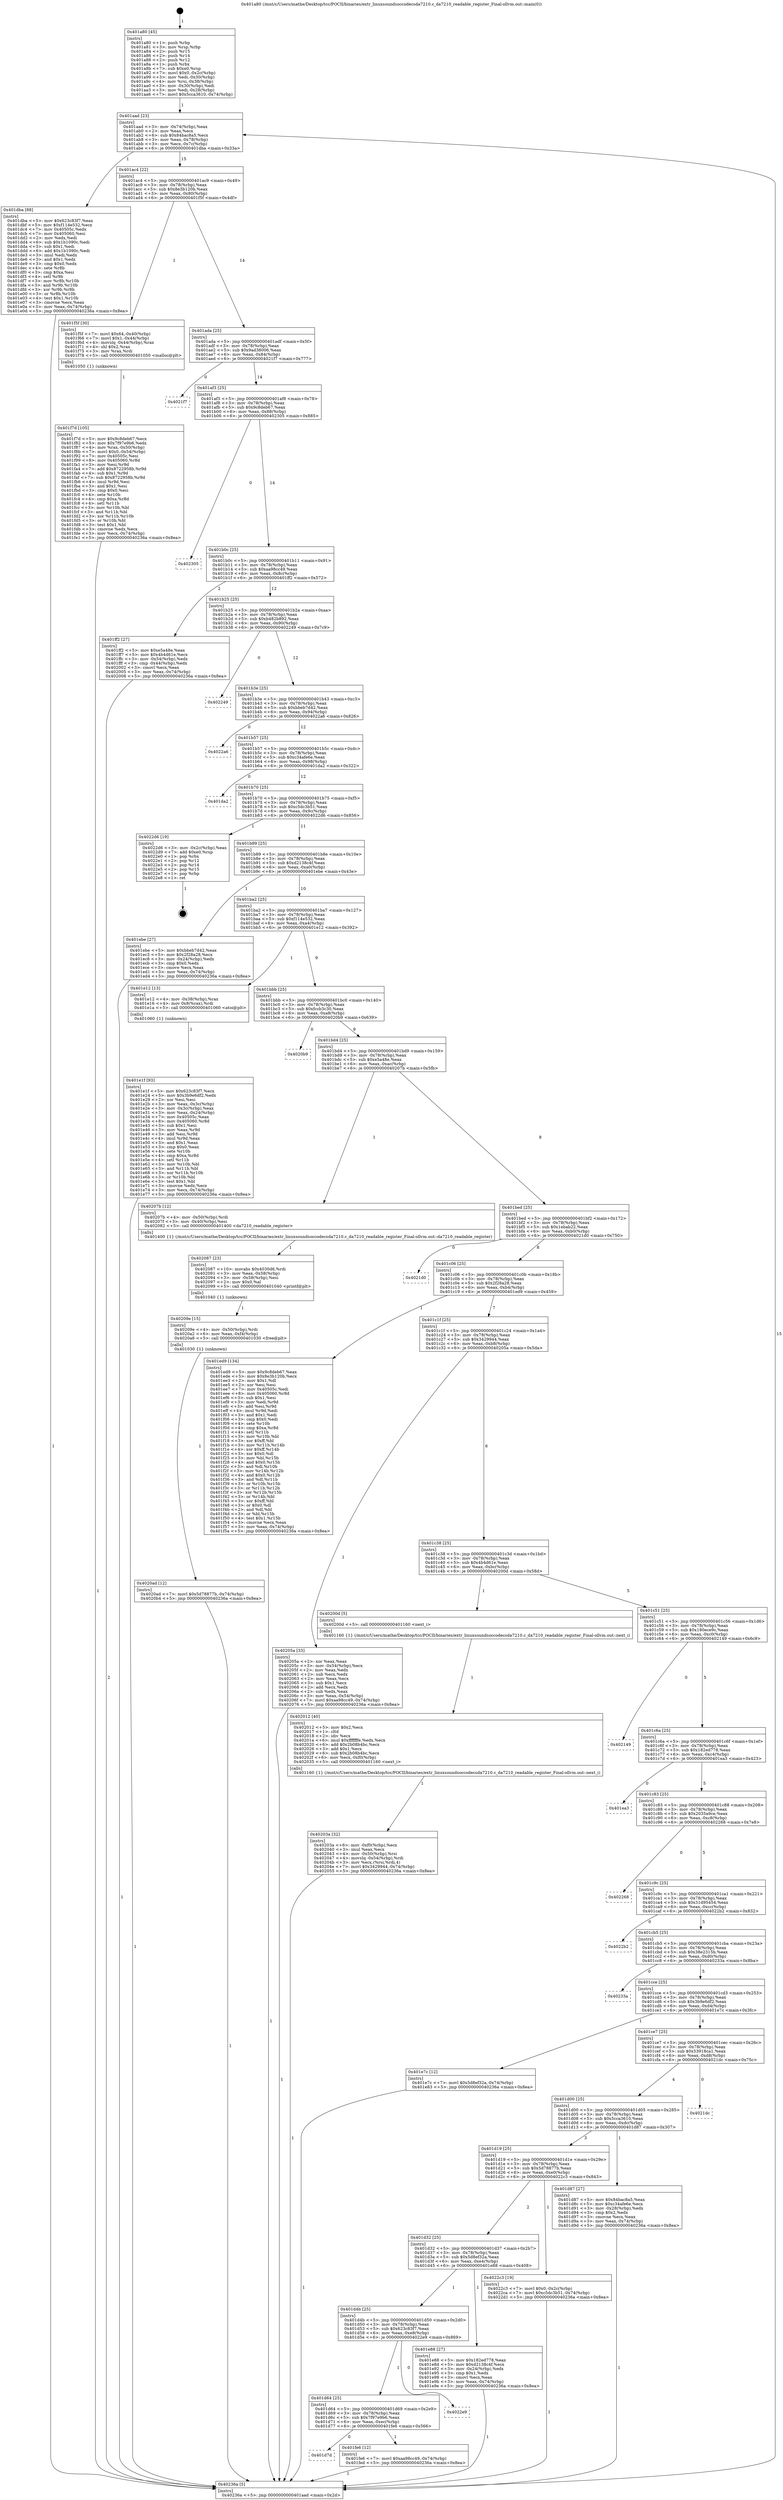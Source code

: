 digraph "0x401a80" {
  label = "0x401a80 (/mnt/c/Users/mathe/Desktop/tcc/POCII/binaries/extr_linuxsoundsoccodecsda7210.c_da7210_readable_register_Final-ollvm.out::main(0))"
  labelloc = "t"
  node[shape=record]

  Entry [label="",width=0.3,height=0.3,shape=circle,fillcolor=black,style=filled]
  "0x401aad" [label="{
     0x401aad [23]\l
     | [instrs]\l
     &nbsp;&nbsp;0x401aad \<+3\>: mov -0x74(%rbp),%eax\l
     &nbsp;&nbsp;0x401ab0 \<+2\>: mov %eax,%ecx\l
     &nbsp;&nbsp;0x401ab2 \<+6\>: sub $0x84bac8a5,%ecx\l
     &nbsp;&nbsp;0x401ab8 \<+3\>: mov %eax,-0x78(%rbp)\l
     &nbsp;&nbsp;0x401abb \<+3\>: mov %ecx,-0x7c(%rbp)\l
     &nbsp;&nbsp;0x401abe \<+6\>: je 0000000000401dba \<main+0x33a\>\l
  }"]
  "0x401dba" [label="{
     0x401dba [88]\l
     | [instrs]\l
     &nbsp;&nbsp;0x401dba \<+5\>: mov $0x623c83f7,%eax\l
     &nbsp;&nbsp;0x401dbf \<+5\>: mov $0xf114e532,%ecx\l
     &nbsp;&nbsp;0x401dc4 \<+7\>: mov 0x40505c,%edx\l
     &nbsp;&nbsp;0x401dcb \<+7\>: mov 0x405060,%esi\l
     &nbsp;&nbsp;0x401dd2 \<+2\>: mov %edx,%edi\l
     &nbsp;&nbsp;0x401dd4 \<+6\>: sub $0x1b1090c,%edi\l
     &nbsp;&nbsp;0x401dda \<+3\>: sub $0x1,%edi\l
     &nbsp;&nbsp;0x401ddd \<+6\>: add $0x1b1090c,%edi\l
     &nbsp;&nbsp;0x401de3 \<+3\>: imul %edi,%edx\l
     &nbsp;&nbsp;0x401de6 \<+3\>: and $0x1,%edx\l
     &nbsp;&nbsp;0x401de9 \<+3\>: cmp $0x0,%edx\l
     &nbsp;&nbsp;0x401dec \<+4\>: sete %r8b\l
     &nbsp;&nbsp;0x401df0 \<+3\>: cmp $0xa,%esi\l
     &nbsp;&nbsp;0x401df3 \<+4\>: setl %r9b\l
     &nbsp;&nbsp;0x401df7 \<+3\>: mov %r8b,%r10b\l
     &nbsp;&nbsp;0x401dfa \<+3\>: and %r9b,%r10b\l
     &nbsp;&nbsp;0x401dfd \<+3\>: xor %r9b,%r8b\l
     &nbsp;&nbsp;0x401e00 \<+3\>: or %r8b,%r10b\l
     &nbsp;&nbsp;0x401e03 \<+4\>: test $0x1,%r10b\l
     &nbsp;&nbsp;0x401e07 \<+3\>: cmovne %ecx,%eax\l
     &nbsp;&nbsp;0x401e0a \<+3\>: mov %eax,-0x74(%rbp)\l
     &nbsp;&nbsp;0x401e0d \<+5\>: jmp 000000000040236a \<main+0x8ea\>\l
  }"]
  "0x401ac4" [label="{
     0x401ac4 [22]\l
     | [instrs]\l
     &nbsp;&nbsp;0x401ac4 \<+5\>: jmp 0000000000401ac9 \<main+0x49\>\l
     &nbsp;&nbsp;0x401ac9 \<+3\>: mov -0x78(%rbp),%eax\l
     &nbsp;&nbsp;0x401acc \<+5\>: sub $0x8e3b120b,%eax\l
     &nbsp;&nbsp;0x401ad1 \<+3\>: mov %eax,-0x80(%rbp)\l
     &nbsp;&nbsp;0x401ad4 \<+6\>: je 0000000000401f5f \<main+0x4df\>\l
  }"]
  Exit [label="",width=0.3,height=0.3,shape=circle,fillcolor=black,style=filled,peripheries=2]
  "0x401f5f" [label="{
     0x401f5f [30]\l
     | [instrs]\l
     &nbsp;&nbsp;0x401f5f \<+7\>: movl $0x64,-0x40(%rbp)\l
     &nbsp;&nbsp;0x401f66 \<+7\>: movl $0x1,-0x44(%rbp)\l
     &nbsp;&nbsp;0x401f6d \<+4\>: movslq -0x44(%rbp),%rax\l
     &nbsp;&nbsp;0x401f71 \<+4\>: shl $0x2,%rax\l
     &nbsp;&nbsp;0x401f75 \<+3\>: mov %rax,%rdi\l
     &nbsp;&nbsp;0x401f78 \<+5\>: call 0000000000401050 \<malloc@plt\>\l
     | [calls]\l
     &nbsp;&nbsp;0x401050 \{1\} (unknown)\l
  }"]
  "0x401ada" [label="{
     0x401ada [25]\l
     | [instrs]\l
     &nbsp;&nbsp;0x401ada \<+5\>: jmp 0000000000401adf \<main+0x5f\>\l
     &nbsp;&nbsp;0x401adf \<+3\>: mov -0x78(%rbp),%eax\l
     &nbsp;&nbsp;0x401ae2 \<+5\>: sub $0x9ad38006,%eax\l
     &nbsp;&nbsp;0x401ae7 \<+6\>: mov %eax,-0x84(%rbp)\l
     &nbsp;&nbsp;0x401aed \<+6\>: je 00000000004021f7 \<main+0x777\>\l
  }"]
  "0x4020ad" [label="{
     0x4020ad [12]\l
     | [instrs]\l
     &nbsp;&nbsp;0x4020ad \<+7\>: movl $0x5d78877b,-0x74(%rbp)\l
     &nbsp;&nbsp;0x4020b4 \<+5\>: jmp 000000000040236a \<main+0x8ea\>\l
  }"]
  "0x4021f7" [label="{
     0x4021f7\l
  }", style=dashed]
  "0x401af3" [label="{
     0x401af3 [25]\l
     | [instrs]\l
     &nbsp;&nbsp;0x401af3 \<+5\>: jmp 0000000000401af8 \<main+0x78\>\l
     &nbsp;&nbsp;0x401af8 \<+3\>: mov -0x78(%rbp),%eax\l
     &nbsp;&nbsp;0x401afb \<+5\>: sub $0x9c8deb67,%eax\l
     &nbsp;&nbsp;0x401b00 \<+6\>: mov %eax,-0x88(%rbp)\l
     &nbsp;&nbsp;0x401b06 \<+6\>: je 0000000000402305 \<main+0x885\>\l
  }"]
  "0x40209e" [label="{
     0x40209e [15]\l
     | [instrs]\l
     &nbsp;&nbsp;0x40209e \<+4\>: mov -0x50(%rbp),%rdi\l
     &nbsp;&nbsp;0x4020a2 \<+6\>: mov %eax,-0xf4(%rbp)\l
     &nbsp;&nbsp;0x4020a8 \<+5\>: call 0000000000401030 \<free@plt\>\l
     | [calls]\l
     &nbsp;&nbsp;0x401030 \{1\} (unknown)\l
  }"]
  "0x402305" [label="{
     0x402305\l
  }", style=dashed]
  "0x401b0c" [label="{
     0x401b0c [25]\l
     | [instrs]\l
     &nbsp;&nbsp;0x401b0c \<+5\>: jmp 0000000000401b11 \<main+0x91\>\l
     &nbsp;&nbsp;0x401b11 \<+3\>: mov -0x78(%rbp),%eax\l
     &nbsp;&nbsp;0x401b14 \<+5\>: sub $0xaa98cc49,%eax\l
     &nbsp;&nbsp;0x401b19 \<+6\>: mov %eax,-0x8c(%rbp)\l
     &nbsp;&nbsp;0x401b1f \<+6\>: je 0000000000401ff2 \<main+0x572\>\l
  }"]
  "0x402087" [label="{
     0x402087 [23]\l
     | [instrs]\l
     &nbsp;&nbsp;0x402087 \<+10\>: movabs $0x4030d6,%rdi\l
     &nbsp;&nbsp;0x402091 \<+3\>: mov %eax,-0x58(%rbp)\l
     &nbsp;&nbsp;0x402094 \<+3\>: mov -0x58(%rbp),%esi\l
     &nbsp;&nbsp;0x402097 \<+2\>: mov $0x0,%al\l
     &nbsp;&nbsp;0x402099 \<+5\>: call 0000000000401040 \<printf@plt\>\l
     | [calls]\l
     &nbsp;&nbsp;0x401040 \{1\} (unknown)\l
  }"]
  "0x401ff2" [label="{
     0x401ff2 [27]\l
     | [instrs]\l
     &nbsp;&nbsp;0x401ff2 \<+5\>: mov $0xe5a48e,%eax\l
     &nbsp;&nbsp;0x401ff7 \<+5\>: mov $0x4b4d61e,%ecx\l
     &nbsp;&nbsp;0x401ffc \<+3\>: mov -0x54(%rbp),%edx\l
     &nbsp;&nbsp;0x401fff \<+3\>: cmp -0x44(%rbp),%edx\l
     &nbsp;&nbsp;0x402002 \<+3\>: cmovl %ecx,%eax\l
     &nbsp;&nbsp;0x402005 \<+3\>: mov %eax,-0x74(%rbp)\l
     &nbsp;&nbsp;0x402008 \<+5\>: jmp 000000000040236a \<main+0x8ea\>\l
  }"]
  "0x401b25" [label="{
     0x401b25 [25]\l
     | [instrs]\l
     &nbsp;&nbsp;0x401b25 \<+5\>: jmp 0000000000401b2a \<main+0xaa\>\l
     &nbsp;&nbsp;0x401b2a \<+3\>: mov -0x78(%rbp),%eax\l
     &nbsp;&nbsp;0x401b2d \<+5\>: sub $0xb482b892,%eax\l
     &nbsp;&nbsp;0x401b32 \<+6\>: mov %eax,-0x90(%rbp)\l
     &nbsp;&nbsp;0x401b38 \<+6\>: je 0000000000402249 \<main+0x7c9\>\l
  }"]
  "0x40203a" [label="{
     0x40203a [32]\l
     | [instrs]\l
     &nbsp;&nbsp;0x40203a \<+6\>: mov -0xf0(%rbp),%ecx\l
     &nbsp;&nbsp;0x402040 \<+3\>: imul %eax,%ecx\l
     &nbsp;&nbsp;0x402043 \<+4\>: mov -0x50(%rbp),%rsi\l
     &nbsp;&nbsp;0x402047 \<+4\>: movslq -0x54(%rbp),%rdi\l
     &nbsp;&nbsp;0x40204b \<+3\>: mov %ecx,(%rsi,%rdi,4)\l
     &nbsp;&nbsp;0x40204e \<+7\>: movl $0x3429944,-0x74(%rbp)\l
     &nbsp;&nbsp;0x402055 \<+5\>: jmp 000000000040236a \<main+0x8ea\>\l
  }"]
  "0x402249" [label="{
     0x402249\l
  }", style=dashed]
  "0x401b3e" [label="{
     0x401b3e [25]\l
     | [instrs]\l
     &nbsp;&nbsp;0x401b3e \<+5\>: jmp 0000000000401b43 \<main+0xc3\>\l
     &nbsp;&nbsp;0x401b43 \<+3\>: mov -0x78(%rbp),%eax\l
     &nbsp;&nbsp;0x401b46 \<+5\>: sub $0xbbeb7d42,%eax\l
     &nbsp;&nbsp;0x401b4b \<+6\>: mov %eax,-0x94(%rbp)\l
     &nbsp;&nbsp;0x401b51 \<+6\>: je 00000000004022a6 \<main+0x826\>\l
  }"]
  "0x402012" [label="{
     0x402012 [40]\l
     | [instrs]\l
     &nbsp;&nbsp;0x402012 \<+5\>: mov $0x2,%ecx\l
     &nbsp;&nbsp;0x402017 \<+1\>: cltd\l
     &nbsp;&nbsp;0x402018 \<+2\>: idiv %ecx\l
     &nbsp;&nbsp;0x40201a \<+6\>: imul $0xfffffffe,%edx,%ecx\l
     &nbsp;&nbsp;0x402020 \<+6\>: add $0x2b08b4bc,%ecx\l
     &nbsp;&nbsp;0x402026 \<+3\>: add $0x1,%ecx\l
     &nbsp;&nbsp;0x402029 \<+6\>: sub $0x2b08b4bc,%ecx\l
     &nbsp;&nbsp;0x40202f \<+6\>: mov %ecx,-0xf0(%rbp)\l
     &nbsp;&nbsp;0x402035 \<+5\>: call 0000000000401160 \<next_i\>\l
     | [calls]\l
     &nbsp;&nbsp;0x401160 \{1\} (/mnt/c/Users/mathe/Desktop/tcc/POCII/binaries/extr_linuxsoundsoccodecsda7210.c_da7210_readable_register_Final-ollvm.out::next_i)\l
  }"]
  "0x4022a6" [label="{
     0x4022a6\l
  }", style=dashed]
  "0x401b57" [label="{
     0x401b57 [25]\l
     | [instrs]\l
     &nbsp;&nbsp;0x401b57 \<+5\>: jmp 0000000000401b5c \<main+0xdc\>\l
     &nbsp;&nbsp;0x401b5c \<+3\>: mov -0x78(%rbp),%eax\l
     &nbsp;&nbsp;0x401b5f \<+5\>: sub $0xc34afe6e,%eax\l
     &nbsp;&nbsp;0x401b64 \<+6\>: mov %eax,-0x98(%rbp)\l
     &nbsp;&nbsp;0x401b6a \<+6\>: je 0000000000401da2 \<main+0x322\>\l
  }"]
  "0x401d7d" [label="{
     0x401d7d\l
  }", style=dashed]
  "0x401da2" [label="{
     0x401da2\l
  }", style=dashed]
  "0x401b70" [label="{
     0x401b70 [25]\l
     | [instrs]\l
     &nbsp;&nbsp;0x401b70 \<+5\>: jmp 0000000000401b75 \<main+0xf5\>\l
     &nbsp;&nbsp;0x401b75 \<+3\>: mov -0x78(%rbp),%eax\l
     &nbsp;&nbsp;0x401b78 \<+5\>: sub $0xc5dc3b51,%eax\l
     &nbsp;&nbsp;0x401b7d \<+6\>: mov %eax,-0x9c(%rbp)\l
     &nbsp;&nbsp;0x401b83 \<+6\>: je 00000000004022d6 \<main+0x856\>\l
  }"]
  "0x401fe6" [label="{
     0x401fe6 [12]\l
     | [instrs]\l
     &nbsp;&nbsp;0x401fe6 \<+7\>: movl $0xaa98cc49,-0x74(%rbp)\l
     &nbsp;&nbsp;0x401fed \<+5\>: jmp 000000000040236a \<main+0x8ea\>\l
  }"]
  "0x4022d6" [label="{
     0x4022d6 [19]\l
     | [instrs]\l
     &nbsp;&nbsp;0x4022d6 \<+3\>: mov -0x2c(%rbp),%eax\l
     &nbsp;&nbsp;0x4022d9 \<+7\>: add $0xe0,%rsp\l
     &nbsp;&nbsp;0x4022e0 \<+1\>: pop %rbx\l
     &nbsp;&nbsp;0x4022e1 \<+2\>: pop %r12\l
     &nbsp;&nbsp;0x4022e3 \<+2\>: pop %r14\l
     &nbsp;&nbsp;0x4022e5 \<+2\>: pop %r15\l
     &nbsp;&nbsp;0x4022e7 \<+1\>: pop %rbp\l
     &nbsp;&nbsp;0x4022e8 \<+1\>: ret\l
  }"]
  "0x401b89" [label="{
     0x401b89 [25]\l
     | [instrs]\l
     &nbsp;&nbsp;0x401b89 \<+5\>: jmp 0000000000401b8e \<main+0x10e\>\l
     &nbsp;&nbsp;0x401b8e \<+3\>: mov -0x78(%rbp),%eax\l
     &nbsp;&nbsp;0x401b91 \<+5\>: sub $0xd2138c4f,%eax\l
     &nbsp;&nbsp;0x401b96 \<+6\>: mov %eax,-0xa0(%rbp)\l
     &nbsp;&nbsp;0x401b9c \<+6\>: je 0000000000401ebe \<main+0x43e\>\l
  }"]
  "0x401d64" [label="{
     0x401d64 [25]\l
     | [instrs]\l
     &nbsp;&nbsp;0x401d64 \<+5\>: jmp 0000000000401d69 \<main+0x2e9\>\l
     &nbsp;&nbsp;0x401d69 \<+3\>: mov -0x78(%rbp),%eax\l
     &nbsp;&nbsp;0x401d6c \<+5\>: sub $0x7f97e9b6,%eax\l
     &nbsp;&nbsp;0x401d71 \<+6\>: mov %eax,-0xec(%rbp)\l
     &nbsp;&nbsp;0x401d77 \<+6\>: je 0000000000401fe6 \<main+0x566\>\l
  }"]
  "0x401ebe" [label="{
     0x401ebe [27]\l
     | [instrs]\l
     &nbsp;&nbsp;0x401ebe \<+5\>: mov $0xbbeb7d42,%eax\l
     &nbsp;&nbsp;0x401ec3 \<+5\>: mov $0x2f28a28,%ecx\l
     &nbsp;&nbsp;0x401ec8 \<+3\>: mov -0x24(%rbp),%edx\l
     &nbsp;&nbsp;0x401ecb \<+3\>: cmp $0x0,%edx\l
     &nbsp;&nbsp;0x401ece \<+3\>: cmove %ecx,%eax\l
     &nbsp;&nbsp;0x401ed1 \<+3\>: mov %eax,-0x74(%rbp)\l
     &nbsp;&nbsp;0x401ed4 \<+5\>: jmp 000000000040236a \<main+0x8ea\>\l
  }"]
  "0x401ba2" [label="{
     0x401ba2 [25]\l
     | [instrs]\l
     &nbsp;&nbsp;0x401ba2 \<+5\>: jmp 0000000000401ba7 \<main+0x127\>\l
     &nbsp;&nbsp;0x401ba7 \<+3\>: mov -0x78(%rbp),%eax\l
     &nbsp;&nbsp;0x401baa \<+5\>: sub $0xf114e532,%eax\l
     &nbsp;&nbsp;0x401baf \<+6\>: mov %eax,-0xa4(%rbp)\l
     &nbsp;&nbsp;0x401bb5 \<+6\>: je 0000000000401e12 \<main+0x392\>\l
  }"]
  "0x4022e9" [label="{
     0x4022e9\l
  }", style=dashed]
  "0x401e12" [label="{
     0x401e12 [13]\l
     | [instrs]\l
     &nbsp;&nbsp;0x401e12 \<+4\>: mov -0x38(%rbp),%rax\l
     &nbsp;&nbsp;0x401e16 \<+4\>: mov 0x8(%rax),%rdi\l
     &nbsp;&nbsp;0x401e1a \<+5\>: call 0000000000401060 \<atoi@plt\>\l
     | [calls]\l
     &nbsp;&nbsp;0x401060 \{1\} (unknown)\l
  }"]
  "0x401bbb" [label="{
     0x401bbb [25]\l
     | [instrs]\l
     &nbsp;&nbsp;0x401bbb \<+5\>: jmp 0000000000401bc0 \<main+0x140\>\l
     &nbsp;&nbsp;0x401bc0 \<+3\>: mov -0x78(%rbp),%eax\l
     &nbsp;&nbsp;0x401bc3 \<+5\>: sub $0xfccb3c30,%eax\l
     &nbsp;&nbsp;0x401bc8 \<+6\>: mov %eax,-0xa8(%rbp)\l
     &nbsp;&nbsp;0x401bce \<+6\>: je 00000000004020b9 \<main+0x639\>\l
  }"]
  "0x401f7d" [label="{
     0x401f7d [105]\l
     | [instrs]\l
     &nbsp;&nbsp;0x401f7d \<+5\>: mov $0x9c8deb67,%ecx\l
     &nbsp;&nbsp;0x401f82 \<+5\>: mov $0x7f97e9b6,%edx\l
     &nbsp;&nbsp;0x401f87 \<+4\>: mov %rax,-0x50(%rbp)\l
     &nbsp;&nbsp;0x401f8b \<+7\>: movl $0x0,-0x54(%rbp)\l
     &nbsp;&nbsp;0x401f92 \<+7\>: mov 0x40505c,%esi\l
     &nbsp;&nbsp;0x401f99 \<+8\>: mov 0x405060,%r8d\l
     &nbsp;&nbsp;0x401fa1 \<+3\>: mov %esi,%r9d\l
     &nbsp;&nbsp;0x401fa4 \<+7\>: add $0x8722958b,%r9d\l
     &nbsp;&nbsp;0x401fab \<+4\>: sub $0x1,%r9d\l
     &nbsp;&nbsp;0x401faf \<+7\>: sub $0x8722958b,%r9d\l
     &nbsp;&nbsp;0x401fb6 \<+4\>: imul %r9d,%esi\l
     &nbsp;&nbsp;0x401fba \<+3\>: and $0x1,%esi\l
     &nbsp;&nbsp;0x401fbd \<+3\>: cmp $0x0,%esi\l
     &nbsp;&nbsp;0x401fc0 \<+4\>: sete %r10b\l
     &nbsp;&nbsp;0x401fc4 \<+4\>: cmp $0xa,%r8d\l
     &nbsp;&nbsp;0x401fc8 \<+4\>: setl %r11b\l
     &nbsp;&nbsp;0x401fcc \<+3\>: mov %r10b,%bl\l
     &nbsp;&nbsp;0x401fcf \<+3\>: and %r11b,%bl\l
     &nbsp;&nbsp;0x401fd2 \<+3\>: xor %r11b,%r10b\l
     &nbsp;&nbsp;0x401fd5 \<+3\>: or %r10b,%bl\l
     &nbsp;&nbsp;0x401fd8 \<+3\>: test $0x1,%bl\l
     &nbsp;&nbsp;0x401fdb \<+3\>: cmovne %edx,%ecx\l
     &nbsp;&nbsp;0x401fde \<+3\>: mov %ecx,-0x74(%rbp)\l
     &nbsp;&nbsp;0x401fe1 \<+5\>: jmp 000000000040236a \<main+0x8ea\>\l
  }"]
  "0x4020b9" [label="{
     0x4020b9\l
  }", style=dashed]
  "0x401bd4" [label="{
     0x401bd4 [25]\l
     | [instrs]\l
     &nbsp;&nbsp;0x401bd4 \<+5\>: jmp 0000000000401bd9 \<main+0x159\>\l
     &nbsp;&nbsp;0x401bd9 \<+3\>: mov -0x78(%rbp),%eax\l
     &nbsp;&nbsp;0x401bdc \<+5\>: sub $0xe5a48e,%eax\l
     &nbsp;&nbsp;0x401be1 \<+6\>: mov %eax,-0xac(%rbp)\l
     &nbsp;&nbsp;0x401be7 \<+6\>: je 000000000040207b \<main+0x5fb\>\l
  }"]
  "0x401d4b" [label="{
     0x401d4b [25]\l
     | [instrs]\l
     &nbsp;&nbsp;0x401d4b \<+5\>: jmp 0000000000401d50 \<main+0x2d0\>\l
     &nbsp;&nbsp;0x401d50 \<+3\>: mov -0x78(%rbp),%eax\l
     &nbsp;&nbsp;0x401d53 \<+5\>: sub $0x623c83f7,%eax\l
     &nbsp;&nbsp;0x401d58 \<+6\>: mov %eax,-0xe8(%rbp)\l
     &nbsp;&nbsp;0x401d5e \<+6\>: je 00000000004022e9 \<main+0x869\>\l
  }"]
  "0x40207b" [label="{
     0x40207b [12]\l
     | [instrs]\l
     &nbsp;&nbsp;0x40207b \<+4\>: mov -0x50(%rbp),%rdi\l
     &nbsp;&nbsp;0x40207f \<+3\>: mov -0x40(%rbp),%esi\l
     &nbsp;&nbsp;0x402082 \<+5\>: call 0000000000401400 \<da7210_readable_register\>\l
     | [calls]\l
     &nbsp;&nbsp;0x401400 \{1\} (/mnt/c/Users/mathe/Desktop/tcc/POCII/binaries/extr_linuxsoundsoccodecsda7210.c_da7210_readable_register_Final-ollvm.out::da7210_readable_register)\l
  }"]
  "0x401bed" [label="{
     0x401bed [25]\l
     | [instrs]\l
     &nbsp;&nbsp;0x401bed \<+5\>: jmp 0000000000401bf2 \<main+0x172\>\l
     &nbsp;&nbsp;0x401bf2 \<+3\>: mov -0x78(%rbp),%eax\l
     &nbsp;&nbsp;0x401bf5 \<+5\>: sub $0x1ebab22,%eax\l
     &nbsp;&nbsp;0x401bfa \<+6\>: mov %eax,-0xb0(%rbp)\l
     &nbsp;&nbsp;0x401c00 \<+6\>: je 00000000004021d0 \<main+0x750\>\l
  }"]
  "0x401e88" [label="{
     0x401e88 [27]\l
     | [instrs]\l
     &nbsp;&nbsp;0x401e88 \<+5\>: mov $0x182ed778,%eax\l
     &nbsp;&nbsp;0x401e8d \<+5\>: mov $0xd2138c4f,%ecx\l
     &nbsp;&nbsp;0x401e92 \<+3\>: mov -0x24(%rbp),%edx\l
     &nbsp;&nbsp;0x401e95 \<+3\>: cmp $0x1,%edx\l
     &nbsp;&nbsp;0x401e98 \<+3\>: cmovl %ecx,%eax\l
     &nbsp;&nbsp;0x401e9b \<+3\>: mov %eax,-0x74(%rbp)\l
     &nbsp;&nbsp;0x401e9e \<+5\>: jmp 000000000040236a \<main+0x8ea\>\l
  }"]
  "0x4021d0" [label="{
     0x4021d0\l
  }", style=dashed]
  "0x401c06" [label="{
     0x401c06 [25]\l
     | [instrs]\l
     &nbsp;&nbsp;0x401c06 \<+5\>: jmp 0000000000401c0b \<main+0x18b\>\l
     &nbsp;&nbsp;0x401c0b \<+3\>: mov -0x78(%rbp),%eax\l
     &nbsp;&nbsp;0x401c0e \<+5\>: sub $0x2f28a28,%eax\l
     &nbsp;&nbsp;0x401c13 \<+6\>: mov %eax,-0xb4(%rbp)\l
     &nbsp;&nbsp;0x401c19 \<+6\>: je 0000000000401ed9 \<main+0x459\>\l
  }"]
  "0x401d32" [label="{
     0x401d32 [25]\l
     | [instrs]\l
     &nbsp;&nbsp;0x401d32 \<+5\>: jmp 0000000000401d37 \<main+0x2b7\>\l
     &nbsp;&nbsp;0x401d37 \<+3\>: mov -0x78(%rbp),%eax\l
     &nbsp;&nbsp;0x401d3a \<+5\>: sub $0x5d8ef32a,%eax\l
     &nbsp;&nbsp;0x401d3f \<+6\>: mov %eax,-0xe4(%rbp)\l
     &nbsp;&nbsp;0x401d45 \<+6\>: je 0000000000401e88 \<main+0x408\>\l
  }"]
  "0x401ed9" [label="{
     0x401ed9 [134]\l
     | [instrs]\l
     &nbsp;&nbsp;0x401ed9 \<+5\>: mov $0x9c8deb67,%eax\l
     &nbsp;&nbsp;0x401ede \<+5\>: mov $0x8e3b120b,%ecx\l
     &nbsp;&nbsp;0x401ee3 \<+2\>: mov $0x1,%dl\l
     &nbsp;&nbsp;0x401ee5 \<+2\>: xor %esi,%esi\l
     &nbsp;&nbsp;0x401ee7 \<+7\>: mov 0x40505c,%edi\l
     &nbsp;&nbsp;0x401eee \<+8\>: mov 0x405060,%r8d\l
     &nbsp;&nbsp;0x401ef6 \<+3\>: sub $0x1,%esi\l
     &nbsp;&nbsp;0x401ef9 \<+3\>: mov %edi,%r9d\l
     &nbsp;&nbsp;0x401efc \<+3\>: add %esi,%r9d\l
     &nbsp;&nbsp;0x401eff \<+4\>: imul %r9d,%edi\l
     &nbsp;&nbsp;0x401f03 \<+3\>: and $0x1,%edi\l
     &nbsp;&nbsp;0x401f06 \<+3\>: cmp $0x0,%edi\l
     &nbsp;&nbsp;0x401f09 \<+4\>: sete %r10b\l
     &nbsp;&nbsp;0x401f0d \<+4\>: cmp $0xa,%r8d\l
     &nbsp;&nbsp;0x401f11 \<+4\>: setl %r11b\l
     &nbsp;&nbsp;0x401f15 \<+3\>: mov %r10b,%bl\l
     &nbsp;&nbsp;0x401f18 \<+3\>: xor $0xff,%bl\l
     &nbsp;&nbsp;0x401f1b \<+3\>: mov %r11b,%r14b\l
     &nbsp;&nbsp;0x401f1e \<+4\>: xor $0xff,%r14b\l
     &nbsp;&nbsp;0x401f22 \<+3\>: xor $0x0,%dl\l
     &nbsp;&nbsp;0x401f25 \<+3\>: mov %bl,%r15b\l
     &nbsp;&nbsp;0x401f28 \<+4\>: and $0x0,%r15b\l
     &nbsp;&nbsp;0x401f2c \<+3\>: and %dl,%r10b\l
     &nbsp;&nbsp;0x401f2f \<+3\>: mov %r14b,%r12b\l
     &nbsp;&nbsp;0x401f32 \<+4\>: and $0x0,%r12b\l
     &nbsp;&nbsp;0x401f36 \<+3\>: and %dl,%r11b\l
     &nbsp;&nbsp;0x401f39 \<+3\>: or %r10b,%r15b\l
     &nbsp;&nbsp;0x401f3c \<+3\>: or %r11b,%r12b\l
     &nbsp;&nbsp;0x401f3f \<+3\>: xor %r12b,%r15b\l
     &nbsp;&nbsp;0x401f42 \<+3\>: or %r14b,%bl\l
     &nbsp;&nbsp;0x401f45 \<+3\>: xor $0xff,%bl\l
     &nbsp;&nbsp;0x401f48 \<+3\>: or $0x0,%dl\l
     &nbsp;&nbsp;0x401f4b \<+2\>: and %dl,%bl\l
     &nbsp;&nbsp;0x401f4d \<+3\>: or %bl,%r15b\l
     &nbsp;&nbsp;0x401f50 \<+4\>: test $0x1,%r15b\l
     &nbsp;&nbsp;0x401f54 \<+3\>: cmovne %ecx,%eax\l
     &nbsp;&nbsp;0x401f57 \<+3\>: mov %eax,-0x74(%rbp)\l
     &nbsp;&nbsp;0x401f5a \<+5\>: jmp 000000000040236a \<main+0x8ea\>\l
  }"]
  "0x401c1f" [label="{
     0x401c1f [25]\l
     | [instrs]\l
     &nbsp;&nbsp;0x401c1f \<+5\>: jmp 0000000000401c24 \<main+0x1a4\>\l
     &nbsp;&nbsp;0x401c24 \<+3\>: mov -0x78(%rbp),%eax\l
     &nbsp;&nbsp;0x401c27 \<+5\>: sub $0x3429944,%eax\l
     &nbsp;&nbsp;0x401c2c \<+6\>: mov %eax,-0xb8(%rbp)\l
     &nbsp;&nbsp;0x401c32 \<+6\>: je 000000000040205a \<main+0x5da\>\l
  }"]
  "0x4022c3" [label="{
     0x4022c3 [19]\l
     | [instrs]\l
     &nbsp;&nbsp;0x4022c3 \<+7\>: movl $0x0,-0x2c(%rbp)\l
     &nbsp;&nbsp;0x4022ca \<+7\>: movl $0xc5dc3b51,-0x74(%rbp)\l
     &nbsp;&nbsp;0x4022d1 \<+5\>: jmp 000000000040236a \<main+0x8ea\>\l
  }"]
  "0x40205a" [label="{
     0x40205a [33]\l
     | [instrs]\l
     &nbsp;&nbsp;0x40205a \<+2\>: xor %eax,%eax\l
     &nbsp;&nbsp;0x40205c \<+3\>: mov -0x54(%rbp),%ecx\l
     &nbsp;&nbsp;0x40205f \<+2\>: mov %eax,%edx\l
     &nbsp;&nbsp;0x402061 \<+2\>: sub %ecx,%edx\l
     &nbsp;&nbsp;0x402063 \<+2\>: mov %eax,%ecx\l
     &nbsp;&nbsp;0x402065 \<+3\>: sub $0x1,%ecx\l
     &nbsp;&nbsp;0x402068 \<+2\>: add %ecx,%edx\l
     &nbsp;&nbsp;0x40206a \<+2\>: sub %edx,%eax\l
     &nbsp;&nbsp;0x40206c \<+3\>: mov %eax,-0x54(%rbp)\l
     &nbsp;&nbsp;0x40206f \<+7\>: movl $0xaa98cc49,-0x74(%rbp)\l
     &nbsp;&nbsp;0x402076 \<+5\>: jmp 000000000040236a \<main+0x8ea\>\l
  }"]
  "0x401c38" [label="{
     0x401c38 [25]\l
     | [instrs]\l
     &nbsp;&nbsp;0x401c38 \<+5\>: jmp 0000000000401c3d \<main+0x1bd\>\l
     &nbsp;&nbsp;0x401c3d \<+3\>: mov -0x78(%rbp),%eax\l
     &nbsp;&nbsp;0x401c40 \<+5\>: sub $0x4b4d61e,%eax\l
     &nbsp;&nbsp;0x401c45 \<+6\>: mov %eax,-0xbc(%rbp)\l
     &nbsp;&nbsp;0x401c4b \<+6\>: je 000000000040200d \<main+0x58d\>\l
  }"]
  "0x401e1f" [label="{
     0x401e1f [93]\l
     | [instrs]\l
     &nbsp;&nbsp;0x401e1f \<+5\>: mov $0x623c83f7,%ecx\l
     &nbsp;&nbsp;0x401e24 \<+5\>: mov $0x3b9e6df2,%edx\l
     &nbsp;&nbsp;0x401e29 \<+2\>: xor %esi,%esi\l
     &nbsp;&nbsp;0x401e2b \<+3\>: mov %eax,-0x3c(%rbp)\l
     &nbsp;&nbsp;0x401e2e \<+3\>: mov -0x3c(%rbp),%eax\l
     &nbsp;&nbsp;0x401e31 \<+3\>: mov %eax,-0x24(%rbp)\l
     &nbsp;&nbsp;0x401e34 \<+7\>: mov 0x40505c,%eax\l
     &nbsp;&nbsp;0x401e3b \<+8\>: mov 0x405060,%r8d\l
     &nbsp;&nbsp;0x401e43 \<+3\>: sub $0x1,%esi\l
     &nbsp;&nbsp;0x401e46 \<+3\>: mov %eax,%r9d\l
     &nbsp;&nbsp;0x401e49 \<+3\>: add %esi,%r9d\l
     &nbsp;&nbsp;0x401e4c \<+4\>: imul %r9d,%eax\l
     &nbsp;&nbsp;0x401e50 \<+3\>: and $0x1,%eax\l
     &nbsp;&nbsp;0x401e53 \<+3\>: cmp $0x0,%eax\l
     &nbsp;&nbsp;0x401e56 \<+4\>: sete %r10b\l
     &nbsp;&nbsp;0x401e5a \<+4\>: cmp $0xa,%r8d\l
     &nbsp;&nbsp;0x401e5e \<+4\>: setl %r11b\l
     &nbsp;&nbsp;0x401e62 \<+3\>: mov %r10b,%bl\l
     &nbsp;&nbsp;0x401e65 \<+3\>: and %r11b,%bl\l
     &nbsp;&nbsp;0x401e68 \<+3\>: xor %r11b,%r10b\l
     &nbsp;&nbsp;0x401e6b \<+3\>: or %r10b,%bl\l
     &nbsp;&nbsp;0x401e6e \<+3\>: test $0x1,%bl\l
     &nbsp;&nbsp;0x401e71 \<+3\>: cmovne %edx,%ecx\l
     &nbsp;&nbsp;0x401e74 \<+3\>: mov %ecx,-0x74(%rbp)\l
     &nbsp;&nbsp;0x401e77 \<+5\>: jmp 000000000040236a \<main+0x8ea\>\l
  }"]
  "0x40200d" [label="{
     0x40200d [5]\l
     | [instrs]\l
     &nbsp;&nbsp;0x40200d \<+5\>: call 0000000000401160 \<next_i\>\l
     | [calls]\l
     &nbsp;&nbsp;0x401160 \{1\} (/mnt/c/Users/mathe/Desktop/tcc/POCII/binaries/extr_linuxsoundsoccodecsda7210.c_da7210_readable_register_Final-ollvm.out::next_i)\l
  }"]
  "0x401c51" [label="{
     0x401c51 [25]\l
     | [instrs]\l
     &nbsp;&nbsp;0x401c51 \<+5\>: jmp 0000000000401c56 \<main+0x1d6\>\l
     &nbsp;&nbsp;0x401c56 \<+3\>: mov -0x78(%rbp),%eax\l
     &nbsp;&nbsp;0x401c59 \<+5\>: sub $0x180ece9c,%eax\l
     &nbsp;&nbsp;0x401c5e \<+6\>: mov %eax,-0xc0(%rbp)\l
     &nbsp;&nbsp;0x401c64 \<+6\>: je 0000000000402149 \<main+0x6c9\>\l
  }"]
  "0x401a80" [label="{
     0x401a80 [45]\l
     | [instrs]\l
     &nbsp;&nbsp;0x401a80 \<+1\>: push %rbp\l
     &nbsp;&nbsp;0x401a81 \<+3\>: mov %rsp,%rbp\l
     &nbsp;&nbsp;0x401a84 \<+2\>: push %r15\l
     &nbsp;&nbsp;0x401a86 \<+2\>: push %r14\l
     &nbsp;&nbsp;0x401a88 \<+2\>: push %r12\l
     &nbsp;&nbsp;0x401a8a \<+1\>: push %rbx\l
     &nbsp;&nbsp;0x401a8b \<+7\>: sub $0xe0,%rsp\l
     &nbsp;&nbsp;0x401a92 \<+7\>: movl $0x0,-0x2c(%rbp)\l
     &nbsp;&nbsp;0x401a99 \<+3\>: mov %edi,-0x30(%rbp)\l
     &nbsp;&nbsp;0x401a9c \<+4\>: mov %rsi,-0x38(%rbp)\l
     &nbsp;&nbsp;0x401aa0 \<+3\>: mov -0x30(%rbp),%edi\l
     &nbsp;&nbsp;0x401aa3 \<+3\>: mov %edi,-0x28(%rbp)\l
     &nbsp;&nbsp;0x401aa6 \<+7\>: movl $0x5cca3610,-0x74(%rbp)\l
  }"]
  "0x402149" [label="{
     0x402149\l
  }", style=dashed]
  "0x401c6a" [label="{
     0x401c6a [25]\l
     | [instrs]\l
     &nbsp;&nbsp;0x401c6a \<+5\>: jmp 0000000000401c6f \<main+0x1ef\>\l
     &nbsp;&nbsp;0x401c6f \<+3\>: mov -0x78(%rbp),%eax\l
     &nbsp;&nbsp;0x401c72 \<+5\>: sub $0x182ed778,%eax\l
     &nbsp;&nbsp;0x401c77 \<+6\>: mov %eax,-0xc4(%rbp)\l
     &nbsp;&nbsp;0x401c7d \<+6\>: je 0000000000401ea3 \<main+0x423\>\l
  }"]
  "0x40236a" [label="{
     0x40236a [5]\l
     | [instrs]\l
     &nbsp;&nbsp;0x40236a \<+5\>: jmp 0000000000401aad \<main+0x2d\>\l
  }"]
  "0x401ea3" [label="{
     0x401ea3\l
  }", style=dashed]
  "0x401c83" [label="{
     0x401c83 [25]\l
     | [instrs]\l
     &nbsp;&nbsp;0x401c83 \<+5\>: jmp 0000000000401c88 \<main+0x208\>\l
     &nbsp;&nbsp;0x401c88 \<+3\>: mov -0x78(%rbp),%eax\l
     &nbsp;&nbsp;0x401c8b \<+5\>: sub $0x2035a9ce,%eax\l
     &nbsp;&nbsp;0x401c90 \<+6\>: mov %eax,-0xc8(%rbp)\l
     &nbsp;&nbsp;0x401c96 \<+6\>: je 0000000000402268 \<main+0x7e8\>\l
  }"]
  "0x401d19" [label="{
     0x401d19 [25]\l
     | [instrs]\l
     &nbsp;&nbsp;0x401d19 \<+5\>: jmp 0000000000401d1e \<main+0x29e\>\l
     &nbsp;&nbsp;0x401d1e \<+3\>: mov -0x78(%rbp),%eax\l
     &nbsp;&nbsp;0x401d21 \<+5\>: sub $0x5d78877b,%eax\l
     &nbsp;&nbsp;0x401d26 \<+6\>: mov %eax,-0xe0(%rbp)\l
     &nbsp;&nbsp;0x401d2c \<+6\>: je 00000000004022c3 \<main+0x843\>\l
  }"]
  "0x402268" [label="{
     0x402268\l
  }", style=dashed]
  "0x401c9c" [label="{
     0x401c9c [25]\l
     | [instrs]\l
     &nbsp;&nbsp;0x401c9c \<+5\>: jmp 0000000000401ca1 \<main+0x221\>\l
     &nbsp;&nbsp;0x401ca1 \<+3\>: mov -0x78(%rbp),%eax\l
     &nbsp;&nbsp;0x401ca4 \<+5\>: sub $0x31d95454,%eax\l
     &nbsp;&nbsp;0x401ca9 \<+6\>: mov %eax,-0xcc(%rbp)\l
     &nbsp;&nbsp;0x401caf \<+6\>: je 00000000004022b2 \<main+0x832\>\l
  }"]
  "0x401d87" [label="{
     0x401d87 [27]\l
     | [instrs]\l
     &nbsp;&nbsp;0x401d87 \<+5\>: mov $0x84bac8a5,%eax\l
     &nbsp;&nbsp;0x401d8c \<+5\>: mov $0xc34afe6e,%ecx\l
     &nbsp;&nbsp;0x401d91 \<+3\>: mov -0x28(%rbp),%edx\l
     &nbsp;&nbsp;0x401d94 \<+3\>: cmp $0x2,%edx\l
     &nbsp;&nbsp;0x401d97 \<+3\>: cmovne %ecx,%eax\l
     &nbsp;&nbsp;0x401d9a \<+3\>: mov %eax,-0x74(%rbp)\l
     &nbsp;&nbsp;0x401d9d \<+5\>: jmp 000000000040236a \<main+0x8ea\>\l
  }"]
  "0x4022b2" [label="{
     0x4022b2\l
  }", style=dashed]
  "0x401cb5" [label="{
     0x401cb5 [25]\l
     | [instrs]\l
     &nbsp;&nbsp;0x401cb5 \<+5\>: jmp 0000000000401cba \<main+0x23a\>\l
     &nbsp;&nbsp;0x401cba \<+3\>: mov -0x78(%rbp),%eax\l
     &nbsp;&nbsp;0x401cbd \<+5\>: sub $0x38e2315b,%eax\l
     &nbsp;&nbsp;0x401cc2 \<+6\>: mov %eax,-0xd0(%rbp)\l
     &nbsp;&nbsp;0x401cc8 \<+6\>: je 000000000040233a \<main+0x8ba\>\l
  }"]
  "0x401d00" [label="{
     0x401d00 [25]\l
     | [instrs]\l
     &nbsp;&nbsp;0x401d00 \<+5\>: jmp 0000000000401d05 \<main+0x285\>\l
     &nbsp;&nbsp;0x401d05 \<+3\>: mov -0x78(%rbp),%eax\l
     &nbsp;&nbsp;0x401d08 \<+5\>: sub $0x5cca3610,%eax\l
     &nbsp;&nbsp;0x401d0d \<+6\>: mov %eax,-0xdc(%rbp)\l
     &nbsp;&nbsp;0x401d13 \<+6\>: je 0000000000401d87 \<main+0x307\>\l
  }"]
  "0x40233a" [label="{
     0x40233a\l
  }", style=dashed]
  "0x401cce" [label="{
     0x401cce [25]\l
     | [instrs]\l
     &nbsp;&nbsp;0x401cce \<+5\>: jmp 0000000000401cd3 \<main+0x253\>\l
     &nbsp;&nbsp;0x401cd3 \<+3\>: mov -0x78(%rbp),%eax\l
     &nbsp;&nbsp;0x401cd6 \<+5\>: sub $0x3b9e6df2,%eax\l
     &nbsp;&nbsp;0x401cdb \<+6\>: mov %eax,-0xd4(%rbp)\l
     &nbsp;&nbsp;0x401ce1 \<+6\>: je 0000000000401e7c \<main+0x3fc\>\l
  }"]
  "0x4021dc" [label="{
     0x4021dc\l
  }", style=dashed]
  "0x401e7c" [label="{
     0x401e7c [12]\l
     | [instrs]\l
     &nbsp;&nbsp;0x401e7c \<+7\>: movl $0x5d8ef32a,-0x74(%rbp)\l
     &nbsp;&nbsp;0x401e83 \<+5\>: jmp 000000000040236a \<main+0x8ea\>\l
  }"]
  "0x401ce7" [label="{
     0x401ce7 [25]\l
     | [instrs]\l
     &nbsp;&nbsp;0x401ce7 \<+5\>: jmp 0000000000401cec \<main+0x26c\>\l
     &nbsp;&nbsp;0x401cec \<+3\>: mov -0x78(%rbp),%eax\l
     &nbsp;&nbsp;0x401cef \<+5\>: sub $0x53918ca1,%eax\l
     &nbsp;&nbsp;0x401cf4 \<+6\>: mov %eax,-0xd8(%rbp)\l
     &nbsp;&nbsp;0x401cfa \<+6\>: je 00000000004021dc \<main+0x75c\>\l
  }"]
  Entry -> "0x401a80" [label=" 1"]
  "0x401aad" -> "0x401dba" [label=" 1"]
  "0x401aad" -> "0x401ac4" [label=" 15"]
  "0x4022d6" -> Exit [label=" 1"]
  "0x401ac4" -> "0x401f5f" [label=" 1"]
  "0x401ac4" -> "0x401ada" [label=" 14"]
  "0x4022c3" -> "0x40236a" [label=" 1"]
  "0x401ada" -> "0x4021f7" [label=" 0"]
  "0x401ada" -> "0x401af3" [label=" 14"]
  "0x4020ad" -> "0x40236a" [label=" 1"]
  "0x401af3" -> "0x402305" [label=" 0"]
  "0x401af3" -> "0x401b0c" [label=" 14"]
  "0x40209e" -> "0x4020ad" [label=" 1"]
  "0x401b0c" -> "0x401ff2" [label=" 2"]
  "0x401b0c" -> "0x401b25" [label=" 12"]
  "0x402087" -> "0x40209e" [label=" 1"]
  "0x401b25" -> "0x402249" [label=" 0"]
  "0x401b25" -> "0x401b3e" [label=" 12"]
  "0x40207b" -> "0x402087" [label=" 1"]
  "0x401b3e" -> "0x4022a6" [label=" 0"]
  "0x401b3e" -> "0x401b57" [label=" 12"]
  "0x40205a" -> "0x40236a" [label=" 1"]
  "0x401b57" -> "0x401da2" [label=" 0"]
  "0x401b57" -> "0x401b70" [label=" 12"]
  "0x40203a" -> "0x40236a" [label=" 1"]
  "0x401b70" -> "0x4022d6" [label=" 1"]
  "0x401b70" -> "0x401b89" [label=" 11"]
  "0x402012" -> "0x40203a" [label=" 1"]
  "0x401b89" -> "0x401ebe" [label=" 1"]
  "0x401b89" -> "0x401ba2" [label=" 10"]
  "0x401ff2" -> "0x40236a" [label=" 2"]
  "0x401ba2" -> "0x401e12" [label=" 1"]
  "0x401ba2" -> "0x401bbb" [label=" 9"]
  "0x401fe6" -> "0x40236a" [label=" 1"]
  "0x401bbb" -> "0x4020b9" [label=" 0"]
  "0x401bbb" -> "0x401bd4" [label=" 9"]
  "0x401d64" -> "0x401fe6" [label=" 1"]
  "0x401bd4" -> "0x40207b" [label=" 1"]
  "0x401bd4" -> "0x401bed" [label=" 8"]
  "0x40200d" -> "0x402012" [label=" 1"]
  "0x401bed" -> "0x4021d0" [label=" 0"]
  "0x401bed" -> "0x401c06" [label=" 8"]
  "0x401d4b" -> "0x401d64" [label=" 1"]
  "0x401c06" -> "0x401ed9" [label=" 1"]
  "0x401c06" -> "0x401c1f" [label=" 7"]
  "0x401d64" -> "0x401d7d" [label=" 0"]
  "0x401c1f" -> "0x40205a" [label=" 1"]
  "0x401c1f" -> "0x401c38" [label=" 6"]
  "0x401f7d" -> "0x40236a" [label=" 1"]
  "0x401c38" -> "0x40200d" [label=" 1"]
  "0x401c38" -> "0x401c51" [label=" 5"]
  "0x401ed9" -> "0x40236a" [label=" 1"]
  "0x401c51" -> "0x402149" [label=" 0"]
  "0x401c51" -> "0x401c6a" [label=" 5"]
  "0x401ebe" -> "0x40236a" [label=" 1"]
  "0x401c6a" -> "0x401ea3" [label=" 0"]
  "0x401c6a" -> "0x401c83" [label=" 5"]
  "0x401e88" -> "0x40236a" [label=" 1"]
  "0x401c83" -> "0x402268" [label=" 0"]
  "0x401c83" -> "0x401c9c" [label=" 5"]
  "0x401d32" -> "0x401d4b" [label=" 1"]
  "0x401c9c" -> "0x4022b2" [label=" 0"]
  "0x401c9c" -> "0x401cb5" [label=" 5"]
  "0x401d32" -> "0x401e88" [label=" 1"]
  "0x401cb5" -> "0x40233a" [label=" 0"]
  "0x401cb5" -> "0x401cce" [label=" 5"]
  "0x401d19" -> "0x401d32" [label=" 2"]
  "0x401cce" -> "0x401e7c" [label=" 1"]
  "0x401cce" -> "0x401ce7" [label=" 4"]
  "0x401d19" -> "0x4022c3" [label=" 1"]
  "0x401ce7" -> "0x4021dc" [label=" 0"]
  "0x401ce7" -> "0x401d00" [label=" 4"]
  "0x401d4b" -> "0x4022e9" [label=" 0"]
  "0x401d00" -> "0x401d87" [label=" 1"]
  "0x401d00" -> "0x401d19" [label=" 3"]
  "0x401d87" -> "0x40236a" [label=" 1"]
  "0x401a80" -> "0x401aad" [label=" 1"]
  "0x40236a" -> "0x401aad" [label=" 15"]
  "0x401dba" -> "0x40236a" [label=" 1"]
  "0x401e12" -> "0x401e1f" [label=" 1"]
  "0x401e1f" -> "0x40236a" [label=" 1"]
  "0x401e7c" -> "0x40236a" [label=" 1"]
  "0x401f5f" -> "0x401f7d" [label=" 1"]
}
